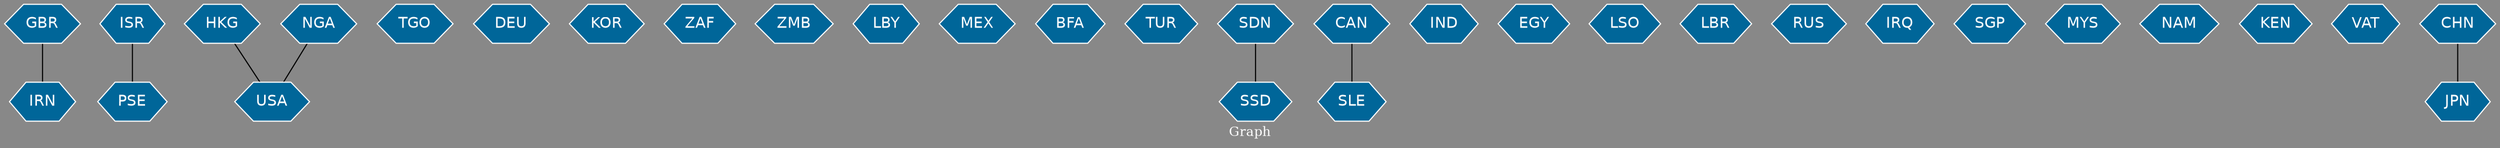 // Countries together in item graph
graph {
	graph [bgcolor="#888888" fontcolor=white fontsize=12 label="Graph" outputorder=edgesfirst overlap=prism]
	node [color=white fillcolor="#006699" fontcolor=white fontname=Helvetica shape=hexagon style=filled]
	edge [arrowhead=open color=black fontcolor=white fontname=Courier fontsize=12]
		GBR [label=GBR]
		ISR [label=ISR]
		HKG [label=HKG]
		USA [label=USA]
		TGO [label=TGO]
		DEU [label=DEU]
		KOR [label=KOR]
		ZAF [label=ZAF]
		ZMB [label=ZMB]
		LBY [label=LBY]
		MEX [label=MEX]
		BFA [label=BFA]
		TUR [label=TUR]
		NGA [label=NGA]
		SSD [label=SSD]
		SDN [label=SDN]
		SLE [label=SLE]
		CAN [label=CAN]
		IND [label=IND]
		EGY [label=EGY]
		LSO [label=LSO]
		LBR [label=LBR]
		RUS [label=RUS]
		IRQ [label=IRQ]
		SGP [label=SGP]
		MYS [label=MYS]
		NAM [label=NAM]
		IRN [label=IRN]
		PSE [label=PSE]
		KEN [label=KEN]
		VAT [label=VAT]
		CHN [label=CHN]
		JPN [label=JPN]
			HKG -- USA [weight=1]
			CAN -- SLE [weight=1]
			GBR -- IRN [weight=1]
			ISR -- PSE [weight=1]
			NGA -- USA [weight=1]
			CHN -- JPN [weight=1]
			SDN -- SSD [weight=1]
}